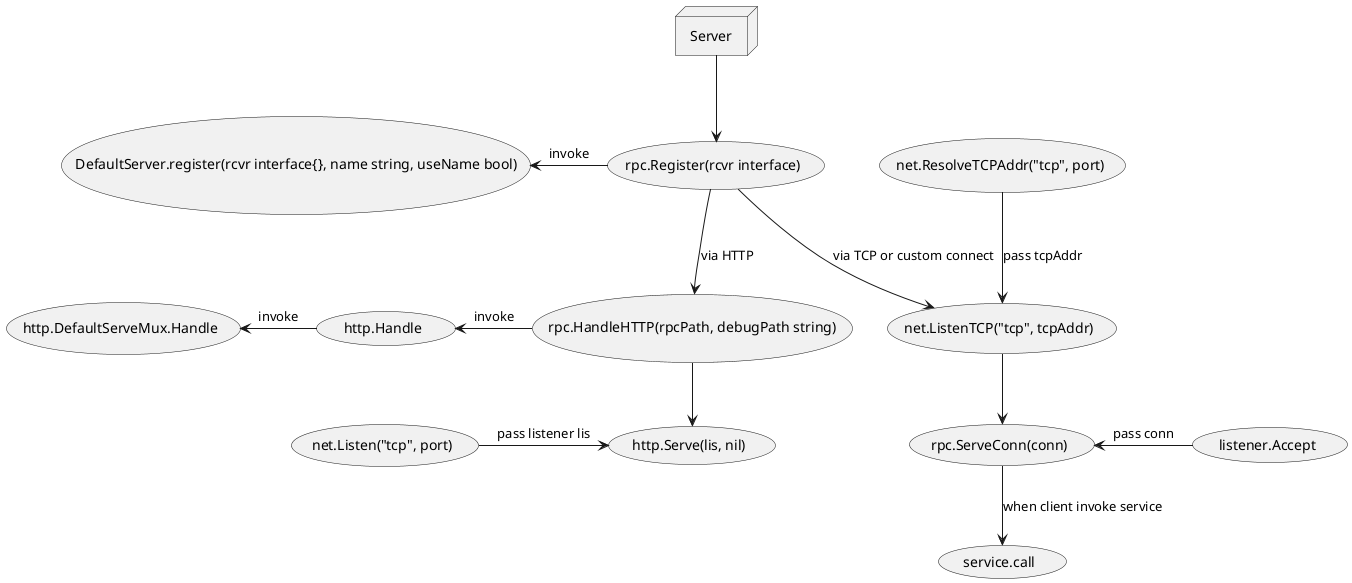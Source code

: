 @startuml

node Server
usecase Register[
    rpc.Register(rcvr interface)
]
usecase register[
    DefaultServer.register(rcvr interface{}, name string, useName bool)
]
usecase HandleHTTP[
    rpc.HandleHTTP(rpcPath, debugPath string)
]
usecase netListen[
    net.Listen("tcp", port)
]
usecase httpServe[
    http.Serve(lis, nil)
]

' via HTTP
Server -down-> Register
Register -left-> register: invoke
Register -down-> HandleHTTP: via HTTP
HandleHTTP -left-> (http.Handle): invoke
(http.Handle) -left-> (http.DefaultServeMux.Handle): invoke
HandleHTTP -down-> httpServe
netListen -right-> httpServe: pass listener lis

' via TCP or custom connect
usecase netResolveTCPAddr[
    net.ResolveTCPAddr("tcp", port)
]
usecase netListenTCP[
    net.ListenTCP("tcp", tcpAddr)
]
usecase ServeConn[
    rpc.ServeConn(conn)
]
Register -down-> netListenTCP: via TCP or custom connect
netResolveTCPAddr -down-> netListenTCP: pass tcpAddr
netListenTCP -down-> ServeConn
(listener.Accept) -left-> ServeConn: pass conn
ServeConn -down-> (service.call): when client invoke service

@enduml
